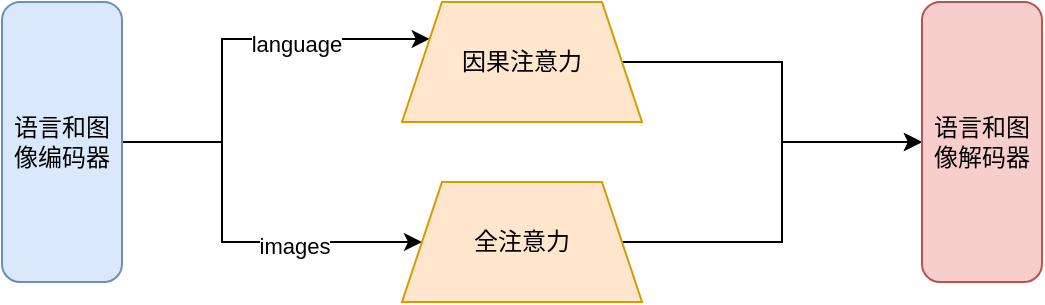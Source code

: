 <mxfile version="24.8.3">
  <diagram name="第 1 页" id="Q0VAIy80H5OJ5yMMpjKz">
    <mxGraphModel dx="984" dy="659" grid="1" gridSize="10" guides="1" tooltips="1" connect="1" arrows="1" fold="1" page="1" pageScale="1" pageWidth="827" pageHeight="1169" math="0" shadow="0">
      <root>
        <mxCell id="0" />
        <mxCell id="1" parent="0" />
        <mxCell id="3rq9TRspSCfhGOofcQb4-5" style="edgeStyle=orthogonalEdgeStyle;rounded=0;orthogonalLoop=1;jettySize=auto;html=1;entryX=0;entryY=0.25;entryDx=0;entryDy=0;" parent="1" source="3rq9TRspSCfhGOofcQb4-1" target="3rq9TRspSCfhGOofcQb4-2" edge="1">
          <mxGeometry relative="1" as="geometry">
            <Array as="points">
              <mxPoint x="230" y="190" />
              <mxPoint x="230" y="139" />
            </Array>
          </mxGeometry>
        </mxCell>
        <mxCell id="3rq9TRspSCfhGOofcQb4-10" value="language" style="edgeLabel;html=1;align=center;verticalAlign=middle;resizable=0;points=[];" parent="3rq9TRspSCfhGOofcQb4-5" vertex="1" connectable="0">
          <mxGeometry x="0.359" y="-2" relative="1" as="geometry">
            <mxPoint x="-1" as="offset" />
          </mxGeometry>
        </mxCell>
        <mxCell id="3rq9TRspSCfhGOofcQb4-6" style="edgeStyle=orthogonalEdgeStyle;rounded=0;orthogonalLoop=1;jettySize=auto;html=1;" parent="1" source="3rq9TRspSCfhGOofcQb4-1" target="3rq9TRspSCfhGOofcQb4-3" edge="1">
          <mxGeometry relative="1" as="geometry">
            <Array as="points">
              <mxPoint x="230" y="190" />
              <mxPoint x="230" y="240" />
            </Array>
          </mxGeometry>
        </mxCell>
        <mxCell id="3rq9TRspSCfhGOofcQb4-11" value="images" style="edgeLabel;html=1;align=center;verticalAlign=middle;resizable=0;points=[];" parent="3rq9TRspSCfhGOofcQb4-6" vertex="1" connectable="0">
          <mxGeometry x="0.36" y="-1" relative="1" as="geometry">
            <mxPoint y="1" as="offset" />
          </mxGeometry>
        </mxCell>
        <mxCell id="3rq9TRspSCfhGOofcQb4-1" value="语言和图像编码器" style="rounded=1;whiteSpace=wrap;html=1;fillColor=#dae8fc;strokeColor=#6c8ebf;" parent="1" vertex="1">
          <mxGeometry x="120" y="120" width="60" height="140" as="geometry" />
        </mxCell>
        <mxCell id="3rq9TRspSCfhGOofcQb4-7" style="edgeStyle=orthogonalEdgeStyle;rounded=0;orthogonalLoop=1;jettySize=auto;html=1;entryX=0;entryY=0.5;entryDx=0;entryDy=0;" parent="1" source="3rq9TRspSCfhGOofcQb4-2" target="3rq9TRspSCfhGOofcQb4-4" edge="1">
          <mxGeometry relative="1" as="geometry" />
        </mxCell>
        <mxCell id="3rq9TRspSCfhGOofcQb4-2" value="&lt;div style=&quot;text-align: left;&quot;&gt;因果注意力&lt;/div&gt;" style="shape=trapezoid;perimeter=trapezoidPerimeter;whiteSpace=wrap;html=1;fixedSize=1;fillColor=#ffe6cc;strokeColor=#d79b00;" parent="1" vertex="1">
          <mxGeometry x="320" y="120" width="120" height="60" as="geometry" />
        </mxCell>
        <mxCell id="3rq9TRspSCfhGOofcQb4-9" style="edgeStyle=orthogonalEdgeStyle;rounded=0;orthogonalLoop=1;jettySize=auto;html=1;exitX=1;exitY=0.5;exitDx=0;exitDy=0;entryX=0;entryY=0.5;entryDx=0;entryDy=0;" parent="1" source="3rq9TRspSCfhGOofcQb4-3" target="3rq9TRspSCfhGOofcQb4-4" edge="1">
          <mxGeometry relative="1" as="geometry" />
        </mxCell>
        <mxCell id="3rq9TRspSCfhGOofcQb4-3" value="&lt;div style=&quot;text-align: left;&quot;&gt;全注意力&lt;/div&gt;" style="shape=trapezoid;perimeter=trapezoidPerimeter;whiteSpace=wrap;html=1;fixedSize=1;fillColor=#ffe6cc;strokeColor=#d79b00;" parent="1" vertex="1">
          <mxGeometry x="320" y="210" width="120" height="60" as="geometry" />
        </mxCell>
        <mxCell id="3rq9TRspSCfhGOofcQb4-4" value="语言和图像解码器" style="rounded=1;whiteSpace=wrap;html=1;fillColor=#f8cecc;strokeColor=#b85450;" parent="1" vertex="1">
          <mxGeometry x="580" y="120" width="60" height="140" as="geometry" />
        </mxCell>
      </root>
    </mxGraphModel>
  </diagram>
</mxfile>
